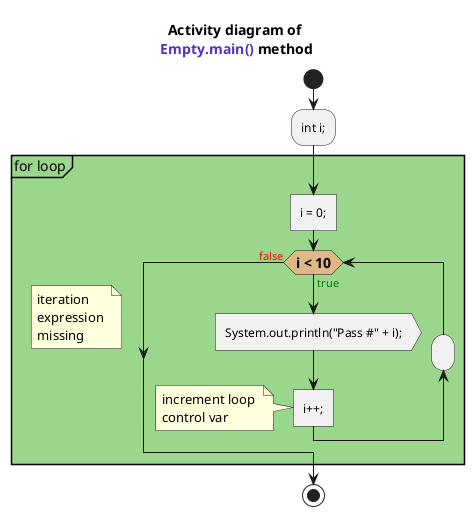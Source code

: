 @startuml
skinparam Activity {
    FontSize 12
    
    Diamond {
        LineColor yellow
        BackgroundColor burlywood
        FontSize 14
        FontStyle bold
    }
}

skinparam Partition {
    BorderColor<<invisible>> none
    FontColor<<invisible>> none
}
title Activity diagram of \n<font name=monospace><color #5132be>Empty.main()</color></font> method

start

:int i;;

partition #9bd68d for loop {
    note : iteration \nexpression \nmissing
    :i = 0;; <<task>>
    while(i < 10) is (<color:green>true)
        :System.out.println("Pass #" + i);; <<output>>
        :i++;; <<task>>
        note : increment loop \ncontrol var
        backward:;
    endwhile (<color:red>false)
}

stop
@enduml
